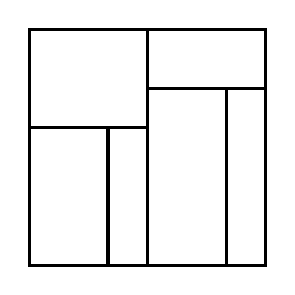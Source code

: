 \begin{tikzpicture}[very thick, scale=.5]
    \draw (0,7/2) rectangle (3,6);
    \draw (0,0) rectangle (2,7/2);
    \draw (2,0) rectangle (3,7/2);
    \draw (3,9/2) rectangle (6,6);
    \draw (3,0) rectangle (5,9/2);
    \draw (5,0) rectangle (6,9/2);
\end{tikzpicture}
